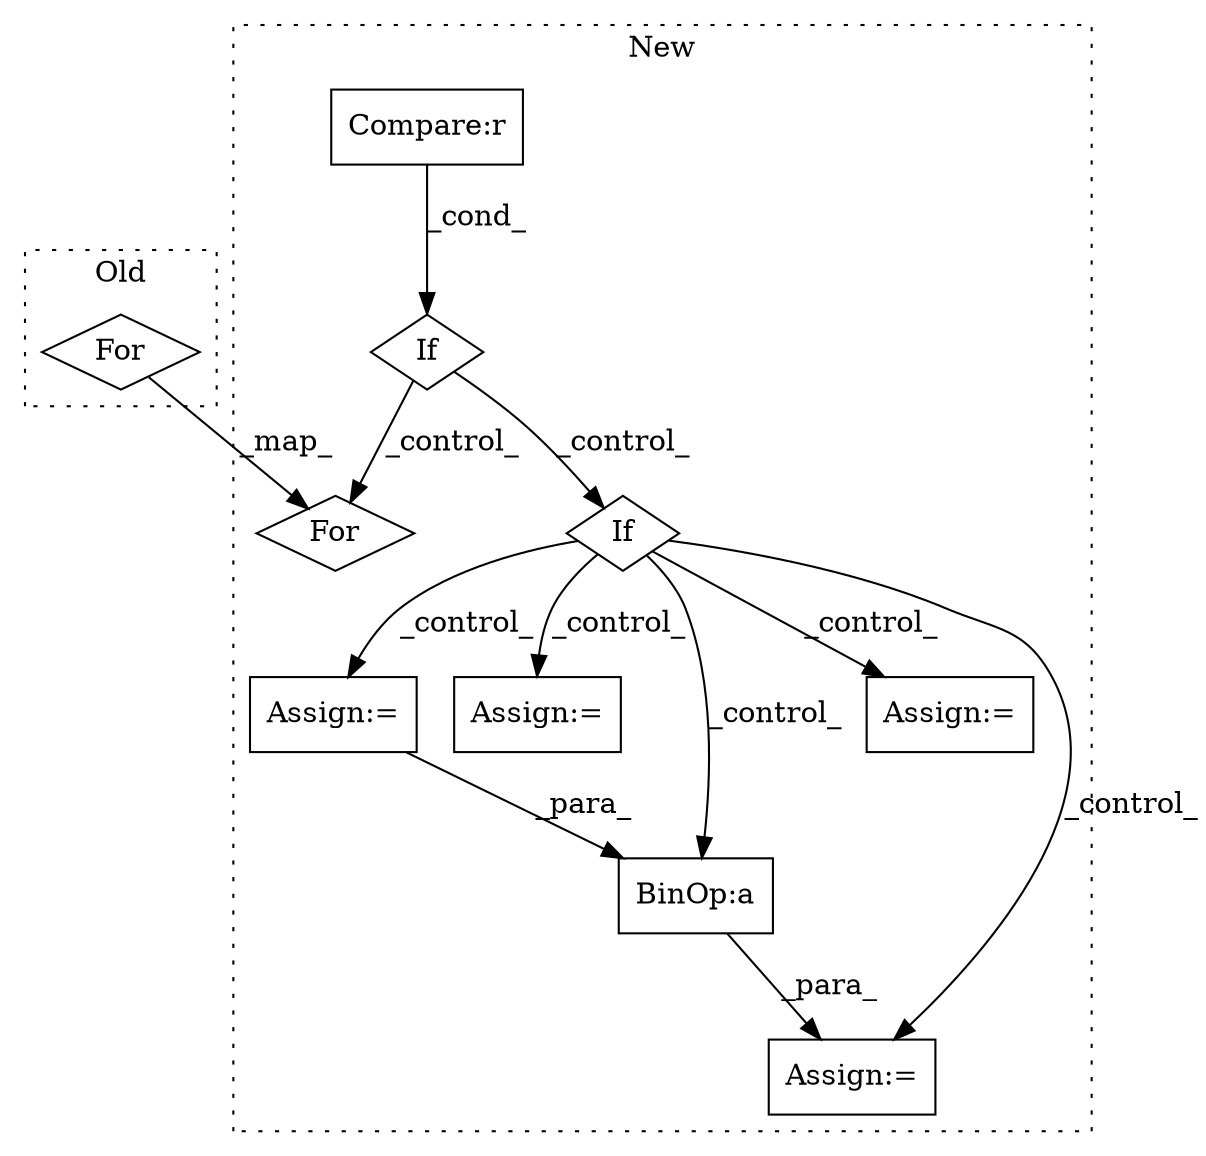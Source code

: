 digraph G {
subgraph cluster0 {
1 [label="For" a="107" s="2029,2056" l="4,10" shape="diamond"];
label = "Old";
style="dotted";
}
subgraph cluster1 {
2 [label="For" a="107" s="2271,2298" l="4,14" shape="diamond"];
3 [label="If" a="96" s="1992" l="3" shape="diamond"];
4 [label="Compare:r" a="40" s="1995" l="16" shape="box"];
5 [label="Assign:=" a="68" s="2730" l="3" shape="box"];
6 [label="Assign:=" a="68" s="3008" l="3" shape="box"];
7 [label="Assign:=" a="68" s="2885" l="3" shape="box"];
8 [label="Assign:=" a="68" s="3159" l="3" shape="box"];
9 [label="If" a="96" s="2447" l="3" shape="diamond"];
10 [label="BinOp:a" a="82" s="2891" l="3" shape="box"];
label = "New";
style="dotted";
}
1 -> 2 [label="_map_"];
3 -> 9 [label="_control_"];
3 -> 2 [label="_control_"];
4 -> 3 [label="_cond_"];
5 -> 10 [label="_para_"];
9 -> 8 [label="_control_"];
9 -> 7 [label="_control_"];
9 -> 10 [label="_control_"];
9 -> 6 [label="_control_"];
9 -> 5 [label="_control_"];
10 -> 7 [label="_para_"];
}